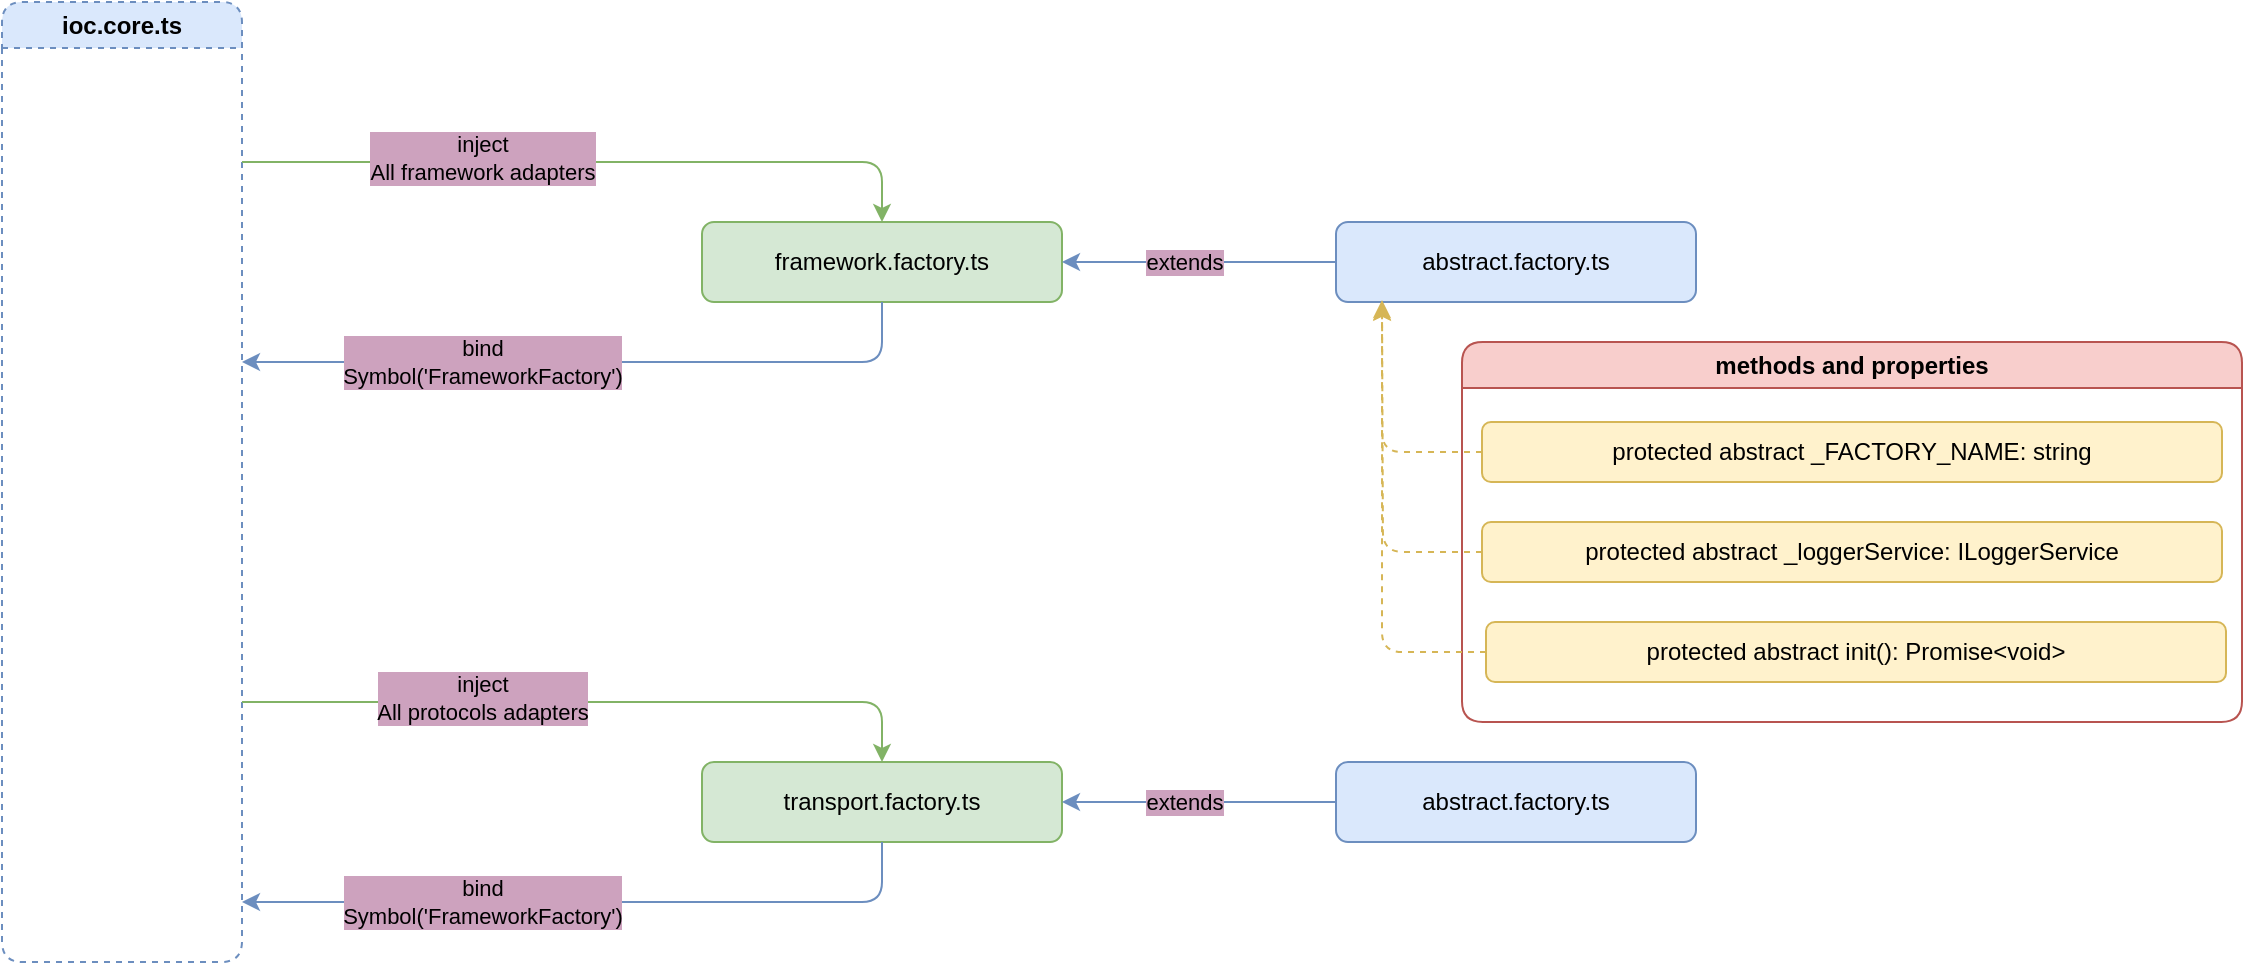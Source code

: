 <mxfile version="21.1.4" type="device">
  <diagram name="Сторінка-1" id="xTo7LiLZvz-YdanKkgFt">
    <mxGraphModel dx="3254" dy="878" grid="1" gridSize="10" guides="1" tooltips="1" connect="1" arrows="1" fold="1" page="1" pageScale="1" pageWidth="827" pageHeight="1169" math="0" shadow="0">
      <root>
        <mxCell id="0" />
        <mxCell id="1" parent="0" />
        <mxCell id="HVoTeRBBNDDQcVebBhWy-1" value="ioc.core.ts" style="swimlane;whiteSpace=wrap;html=1;rounded=1;dashed=1;fillColor=#dae8fc;strokeColor=#6c8ebf;" vertex="1" parent="1">
          <mxGeometry x="-1340" y="350" width="120" height="480" as="geometry" />
        </mxCell>
        <mxCell id="HVoTeRBBNDDQcVebBhWy-76" value="framework.factory.ts" style="rounded=1;whiteSpace=wrap;html=1;fillColor=#d5e8d4;strokeColor=#82b366;" vertex="1" parent="1">
          <mxGeometry x="-990" y="460" width="180" height="40" as="geometry" />
        </mxCell>
        <mxCell id="HVoTeRBBNDDQcVebBhWy-77" style="edgeStyle=orthogonalEdgeStyle;rounded=1;orthogonalLoop=1;jettySize=auto;html=1;entryX=1;entryY=0.5;entryDx=0;entryDy=0;fillColor=#dae8fc;strokeColor=#6c8ebf;" edge="1" parent="1" source="HVoTeRBBNDDQcVebBhWy-78" target="HVoTeRBBNDDQcVebBhWy-76">
          <mxGeometry relative="1" as="geometry" />
        </mxCell>
        <mxCell id="HVoTeRBBNDDQcVebBhWy-78" value="abstract.factory.ts" style="rounded=1;whiteSpace=wrap;html=1;fillColor=#dae8fc;strokeColor=#6c8ebf;" vertex="1" parent="1">
          <mxGeometry x="-673" y="460" width="180" height="40" as="geometry" />
        </mxCell>
        <mxCell id="HVoTeRBBNDDQcVebBhWy-79" value="methods and properties" style="swimlane;whiteSpace=wrap;html=1;fillColor=#f8cecc;strokeColor=#b85450;rounded=1;" vertex="1" parent="1">
          <mxGeometry x="-610" y="520" width="390" height="190" as="geometry" />
        </mxCell>
        <mxCell id="HVoTeRBBNDDQcVebBhWy-80" value="protected abstract _FACTORY_NAME: string" style="rounded=1;whiteSpace=wrap;html=1;fillColor=#fff2cc;strokeColor=#d6b656;" vertex="1" parent="HVoTeRBBNDDQcVebBhWy-79">
          <mxGeometry x="10" y="40" width="370" height="30" as="geometry" />
        </mxCell>
        <mxCell id="HVoTeRBBNDDQcVebBhWy-90" style="edgeStyle=orthogonalEdgeStyle;rounded=1;orthogonalLoop=1;jettySize=auto;html=1;fillColor=#fff2cc;strokeColor=#d6b656;dashed=1;" edge="1" parent="HVoTeRBBNDDQcVebBhWy-79" source="HVoTeRBBNDDQcVebBhWy-87">
          <mxGeometry relative="1" as="geometry">
            <mxPoint x="-40" y="-20" as="targetPoint" />
          </mxGeometry>
        </mxCell>
        <mxCell id="HVoTeRBBNDDQcVebBhWy-87" value="protected abstract _loggerService: ILoggerService" style="rounded=1;whiteSpace=wrap;html=1;fillColor=#fff2cc;strokeColor=#d6b656;" vertex="1" parent="HVoTeRBBNDDQcVebBhWy-79">
          <mxGeometry x="10" y="90" width="370" height="30" as="geometry" />
        </mxCell>
        <mxCell id="HVoTeRBBNDDQcVebBhWy-88" value="protected abstract init(): Promise&amp;lt;void&amp;gt;" style="rounded=1;whiteSpace=wrap;html=1;fillColor=#fff2cc;strokeColor=#d6b656;" vertex="1" parent="HVoTeRBBNDDQcVebBhWy-79">
          <mxGeometry x="12" y="140" width="370" height="30" as="geometry" />
        </mxCell>
        <mxCell id="HVoTeRBBNDDQcVebBhWy-81" style="edgeStyle=orthogonalEdgeStyle;rounded=1;orthogonalLoop=1;jettySize=auto;html=1;exitX=0;exitY=0.5;exitDx=0;exitDy=0;fillColor=#fff2cc;strokeColor=#d6b656;dashed=1;entryX=0.125;entryY=0.975;entryDx=0;entryDy=0;entryPerimeter=0;" edge="1" parent="1" source="HVoTeRBBNDDQcVebBhWy-80" target="HVoTeRBBNDDQcVebBhWy-78">
          <mxGeometry relative="1" as="geometry">
            <mxPoint x="-650" y="510" as="targetPoint" />
            <Array as="points">
              <mxPoint x="-650" y="575" />
              <mxPoint x="-650" y="499" />
            </Array>
          </mxGeometry>
        </mxCell>
        <mxCell id="HVoTeRBBNDDQcVebBhWy-82" value="extends" style="edgeLabel;html=1;align=center;verticalAlign=middle;resizable=0;points=[];labelBackgroundColor=#CDA2BE;" vertex="1" connectable="0" parent="1">
          <mxGeometry x="-710.0" y="480" as="geometry">
            <mxPoint x="-39" as="offset" />
          </mxGeometry>
        </mxCell>
        <mxCell id="HVoTeRBBNDDQcVebBhWy-83" style="edgeStyle=orthogonalEdgeStyle;rounded=1;orthogonalLoop=1;jettySize=auto;html=1;entryX=0.5;entryY=0;entryDx=0;entryDy=0;fillColor=#d5e8d4;strokeColor=#82b366;" edge="1" parent="1">
          <mxGeometry relative="1" as="geometry">
            <mxPoint x="-1220" y="430" as="sourcePoint" />
            <Array as="points">
              <mxPoint x="-1220" y="430" />
              <mxPoint x="-900" y="430" />
            </Array>
            <mxPoint x="-900" y="460" as="targetPoint" />
          </mxGeometry>
        </mxCell>
        <mxCell id="HVoTeRBBNDDQcVebBhWy-84" value="inject&lt;br&gt;All framework adapters" style="edgeLabel;html=1;align=center;verticalAlign=middle;resizable=0;points=[];labelBackgroundColor=#CDA2BE;" vertex="1" connectable="0" parent="HVoTeRBBNDDQcVebBhWy-83">
          <mxGeometry x="-0.187" y="2" relative="1" as="geometry">
            <mxPoint x="-23" as="offset" />
          </mxGeometry>
        </mxCell>
        <mxCell id="HVoTeRBBNDDQcVebBhWy-85" style="edgeStyle=orthogonalEdgeStyle;rounded=1;orthogonalLoop=1;jettySize=auto;html=1;exitX=0.5;exitY=1;exitDx=0;exitDy=0;fillColor=#dae8fc;strokeColor=#6c8ebf;" edge="1" parent="1">
          <mxGeometry relative="1" as="geometry">
            <mxPoint x="-1220" y="530" as="targetPoint" />
            <Array as="points">
              <mxPoint x="-900" y="530" />
              <mxPoint x="-1220" y="530" />
            </Array>
            <mxPoint x="-900" y="500" as="sourcePoint" />
          </mxGeometry>
        </mxCell>
        <mxCell id="HVoTeRBBNDDQcVebBhWy-86" value="bind&lt;br&gt;Symbol(&#39;FrameworkFactory&#39;)" style="edgeLabel;html=1;align=center;verticalAlign=middle;resizable=0;points=[];labelBackgroundColor=#CDA2BE;" vertex="1" connectable="0" parent="HVoTeRBBNDDQcVebBhWy-85">
          <mxGeometry x="0.337" y="4" relative="1" as="geometry">
            <mxPoint x="4" y="-4" as="offset" />
          </mxGeometry>
        </mxCell>
        <mxCell id="HVoTeRBBNDDQcVebBhWy-91" style="edgeStyle=orthogonalEdgeStyle;rounded=1;orthogonalLoop=1;jettySize=auto;html=1;entryX=0.128;entryY=1.011;entryDx=0;entryDy=0;entryPerimeter=0;exitX=0;exitY=0.5;exitDx=0;exitDy=0;fillColor=#fff2cc;strokeColor=#d6b656;dashed=1;" edge="1" parent="1" source="HVoTeRBBNDDQcVebBhWy-88" target="HVoTeRBBNDDQcVebBhWy-78">
          <mxGeometry relative="1" as="geometry" />
        </mxCell>
        <mxCell id="HVoTeRBBNDDQcVebBhWy-92" value="transport.factory.ts" style="rounded=1;whiteSpace=wrap;html=1;fillColor=#d5e8d4;strokeColor=#82b366;" vertex="1" parent="1">
          <mxGeometry x="-990" y="730" width="180" height="40" as="geometry" />
        </mxCell>
        <mxCell id="HVoTeRBBNDDQcVebBhWy-93" style="edgeStyle=orthogonalEdgeStyle;rounded=1;orthogonalLoop=1;jettySize=auto;html=1;entryX=1;entryY=0.5;entryDx=0;entryDy=0;fillColor=#dae8fc;strokeColor=#6c8ebf;" edge="1" parent="1" source="HVoTeRBBNDDQcVebBhWy-94" target="HVoTeRBBNDDQcVebBhWy-92">
          <mxGeometry relative="1" as="geometry" />
        </mxCell>
        <mxCell id="HVoTeRBBNDDQcVebBhWy-94" value="abstract.factory.ts" style="rounded=1;whiteSpace=wrap;html=1;fillColor=#dae8fc;strokeColor=#6c8ebf;" vertex="1" parent="1">
          <mxGeometry x="-673" y="730" width="180" height="40" as="geometry" />
        </mxCell>
        <mxCell id="HVoTeRBBNDDQcVebBhWy-101" value="extends" style="edgeLabel;html=1;align=center;verticalAlign=middle;resizable=0;points=[];labelBackgroundColor=#CDA2BE;" vertex="1" connectable="0" parent="1">
          <mxGeometry x="-710.0" y="750" as="geometry">
            <mxPoint x="-39" as="offset" />
          </mxGeometry>
        </mxCell>
        <mxCell id="HVoTeRBBNDDQcVebBhWy-102" style="edgeStyle=orthogonalEdgeStyle;rounded=1;orthogonalLoop=1;jettySize=auto;html=1;entryX=0.5;entryY=0;entryDx=0;entryDy=0;fillColor=#d5e8d4;strokeColor=#82b366;" edge="1" parent="1">
          <mxGeometry relative="1" as="geometry">
            <mxPoint x="-1220" y="700" as="sourcePoint" />
            <Array as="points">
              <mxPoint x="-1220" y="700" />
              <mxPoint x="-900" y="700" />
            </Array>
            <mxPoint x="-900" y="730" as="targetPoint" />
          </mxGeometry>
        </mxCell>
        <mxCell id="HVoTeRBBNDDQcVebBhWy-103" value="inject&lt;br&gt;All protocols adapters" style="edgeLabel;html=1;align=center;verticalAlign=middle;resizable=0;points=[];labelBackgroundColor=#CDA2BE;" vertex="1" connectable="0" parent="HVoTeRBBNDDQcVebBhWy-102">
          <mxGeometry x="-0.187" y="2" relative="1" as="geometry">
            <mxPoint x="-23" as="offset" />
          </mxGeometry>
        </mxCell>
        <mxCell id="HVoTeRBBNDDQcVebBhWy-104" style="edgeStyle=orthogonalEdgeStyle;rounded=1;orthogonalLoop=1;jettySize=auto;html=1;exitX=0.5;exitY=1;exitDx=0;exitDy=0;fillColor=#dae8fc;strokeColor=#6c8ebf;" edge="1" parent="1">
          <mxGeometry relative="1" as="geometry">
            <mxPoint x="-1220" y="800" as="targetPoint" />
            <Array as="points">
              <mxPoint x="-900" y="800" />
              <mxPoint x="-1220" y="800" />
            </Array>
            <mxPoint x="-900" y="770" as="sourcePoint" />
          </mxGeometry>
        </mxCell>
        <mxCell id="HVoTeRBBNDDQcVebBhWy-105" value="bind&lt;br&gt;Symbol(&#39;FrameworkFactory&#39;)" style="edgeLabel;html=1;align=center;verticalAlign=middle;resizable=0;points=[];labelBackgroundColor=#CDA2BE;" vertex="1" connectable="0" parent="HVoTeRBBNDDQcVebBhWy-104">
          <mxGeometry x="0.337" y="4" relative="1" as="geometry">
            <mxPoint x="4" y="-4" as="offset" />
          </mxGeometry>
        </mxCell>
      </root>
    </mxGraphModel>
  </diagram>
</mxfile>
